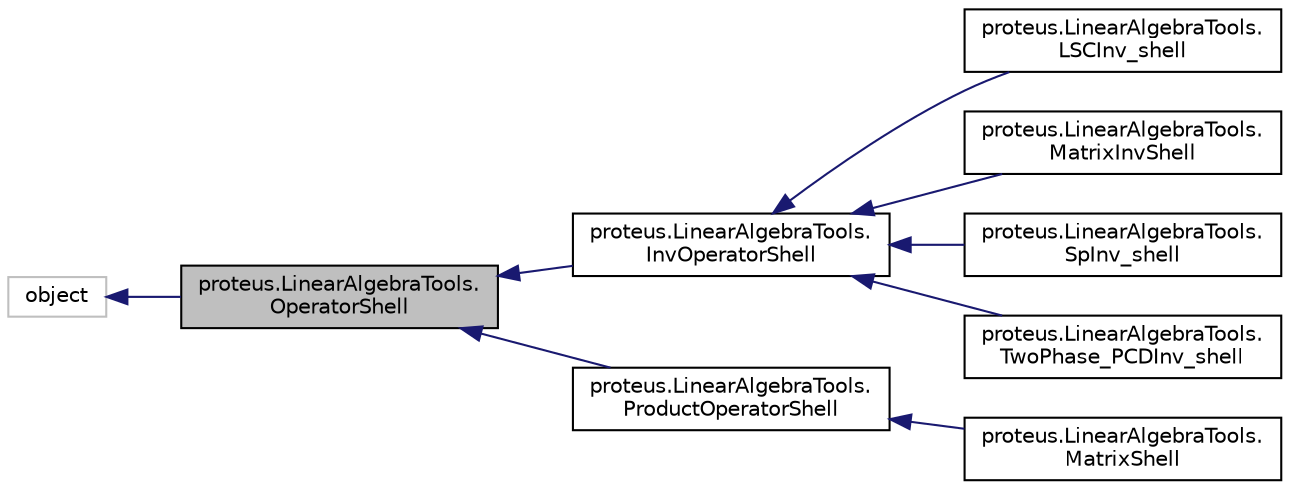 digraph "proteus.LinearAlgebraTools.OperatorShell"
{
 // LATEX_PDF_SIZE
  edge [fontname="Helvetica",fontsize="10",labelfontname="Helvetica",labelfontsize="10"];
  node [fontname="Helvetica",fontsize="10",shape=record];
  rankdir="LR";
  Node1 [label="proteus.LinearAlgebraTools.\lOperatorShell",height=0.2,width=0.4,color="black", fillcolor="grey75", style="filled", fontcolor="black",tooltip=" "];
  Node2 -> Node1 [dir="back",color="midnightblue",fontsize="10",style="solid",fontname="Helvetica"];
  Node2 [label="object",height=0.2,width=0.4,color="grey75", fillcolor="white", style="filled",tooltip=" "];
  Node1 -> Node3 [dir="back",color="midnightblue",fontsize="10",style="solid",fontname="Helvetica"];
  Node3 [label="proteus.LinearAlgebraTools.\lInvOperatorShell",height=0.2,width=0.4,color="black", fillcolor="white", style="filled",URL="$classproteus_1_1LinearAlgebraTools_1_1InvOperatorShell.html",tooltip=" "];
  Node3 -> Node4 [dir="back",color="midnightblue",fontsize="10",style="solid",fontname="Helvetica"];
  Node4 [label="proteus.LinearAlgebraTools.\lLSCInv_shell",height=0.2,width=0.4,color="black", fillcolor="white", style="filled",URL="$classproteus_1_1LinearAlgebraTools_1_1LSCInv__shell.html",tooltip=" "];
  Node3 -> Node5 [dir="back",color="midnightblue",fontsize="10",style="solid",fontname="Helvetica"];
  Node5 [label="proteus.LinearAlgebraTools.\lMatrixInvShell",height=0.2,width=0.4,color="black", fillcolor="white", style="filled",URL="$classproteus_1_1LinearAlgebraTools_1_1MatrixInvShell.html",tooltip=" "];
  Node3 -> Node6 [dir="back",color="midnightblue",fontsize="10",style="solid",fontname="Helvetica"];
  Node6 [label="proteus.LinearAlgebraTools.\lSpInv_shell",height=0.2,width=0.4,color="black", fillcolor="white", style="filled",URL="$classproteus_1_1LinearAlgebraTools_1_1SpInv__shell.html",tooltip=" "];
  Node3 -> Node7 [dir="back",color="midnightblue",fontsize="10",style="solid",fontname="Helvetica"];
  Node7 [label="proteus.LinearAlgebraTools.\lTwoPhase_PCDInv_shell",height=0.2,width=0.4,color="black", fillcolor="white", style="filled",URL="$classproteus_1_1LinearAlgebraTools_1_1TwoPhase__PCDInv__shell.html",tooltip=" "];
  Node1 -> Node8 [dir="back",color="midnightblue",fontsize="10",style="solid",fontname="Helvetica"];
  Node8 [label="proteus.LinearAlgebraTools.\lProductOperatorShell",height=0.2,width=0.4,color="black", fillcolor="white", style="filled",URL="$classproteus_1_1LinearAlgebraTools_1_1ProductOperatorShell.html",tooltip=" "];
  Node8 -> Node9 [dir="back",color="midnightblue",fontsize="10",style="solid",fontname="Helvetica"];
  Node9 [label="proteus.LinearAlgebraTools.\lMatrixShell",height=0.2,width=0.4,color="black", fillcolor="white", style="filled",URL="$classproteus_1_1LinearAlgebraTools_1_1MatrixShell.html",tooltip=" "];
}
